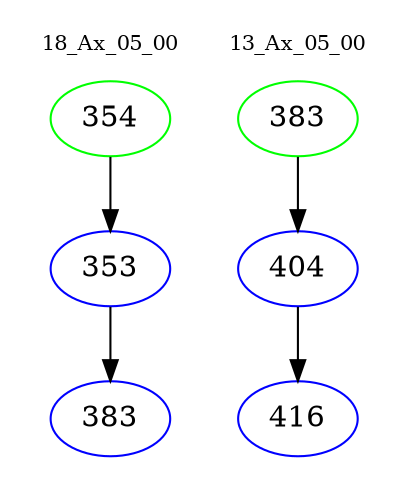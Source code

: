 digraph{
subgraph cluster_0 {
color = white
label = "18_Ax_05_00";
fontsize=10;
T0_354 [label="354", color="green"]
T0_354 -> T0_353 [color="black"]
T0_353 [label="353", color="blue"]
T0_353 -> T0_383 [color="black"]
T0_383 [label="383", color="blue"]
}
subgraph cluster_1 {
color = white
label = "13_Ax_05_00";
fontsize=10;
T1_383 [label="383", color="green"]
T1_383 -> T1_404 [color="black"]
T1_404 [label="404", color="blue"]
T1_404 -> T1_416 [color="black"]
T1_416 [label="416", color="blue"]
}
}
